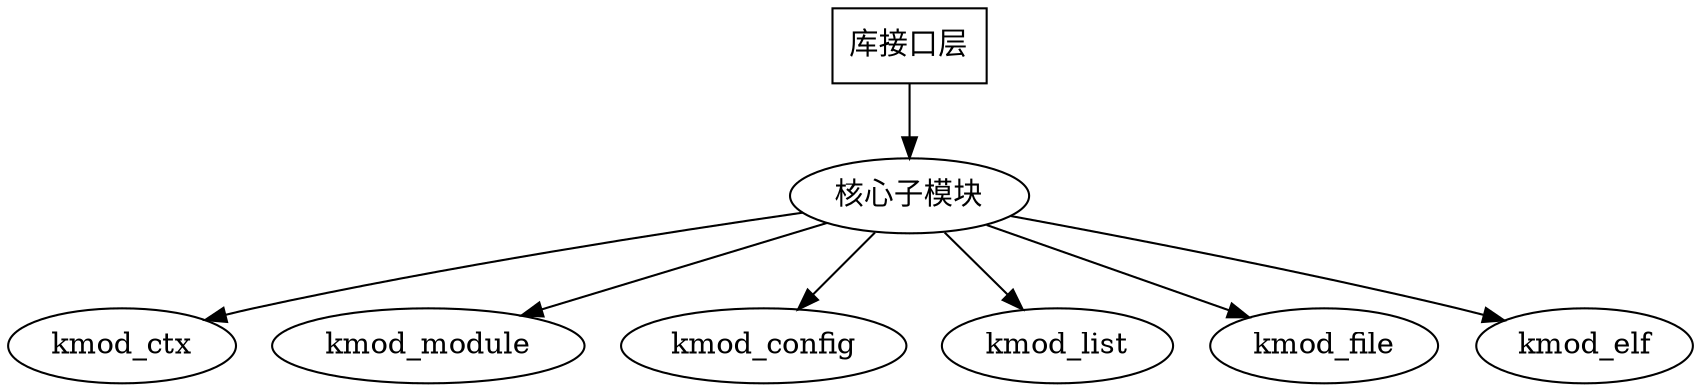 digraph G {

	库接口层 [shape=box];

	库接口层 -> 核心子模块; 

	核心子模块 -> kmod_ctx;
	核心子模块 -> kmod_module;
	核心子模块 -> kmod_config;
	核心子模块 -> kmod_list;
	核心子模块 -> kmod_file;
	核心子模块 -> kmod_elf;

}


